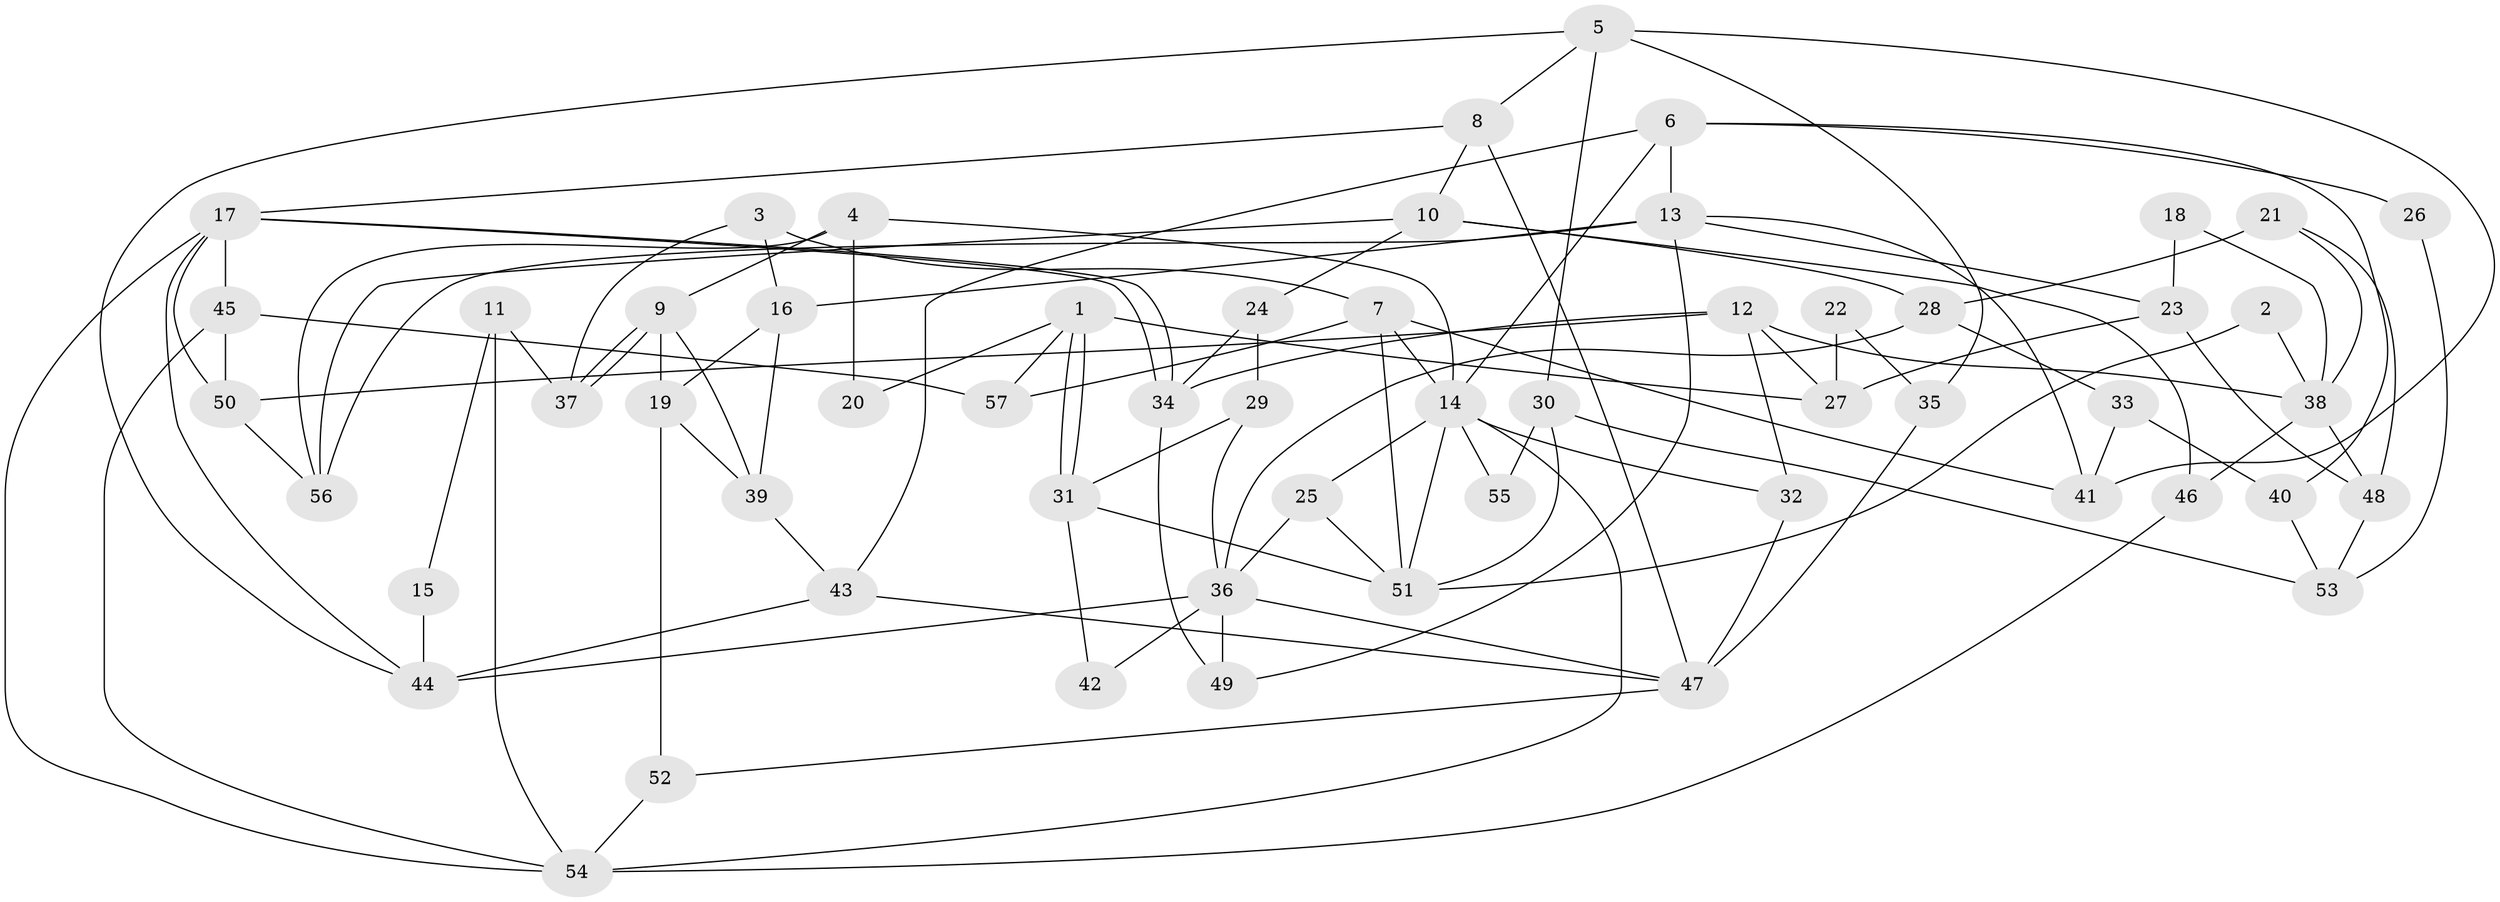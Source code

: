 // Generated by graph-tools (version 1.1) at 2025/26/03/09/25 03:26:11]
// undirected, 57 vertices, 114 edges
graph export_dot {
graph [start="1"]
  node [color=gray90,style=filled];
  1;
  2;
  3;
  4;
  5;
  6;
  7;
  8;
  9;
  10;
  11;
  12;
  13;
  14;
  15;
  16;
  17;
  18;
  19;
  20;
  21;
  22;
  23;
  24;
  25;
  26;
  27;
  28;
  29;
  30;
  31;
  32;
  33;
  34;
  35;
  36;
  37;
  38;
  39;
  40;
  41;
  42;
  43;
  44;
  45;
  46;
  47;
  48;
  49;
  50;
  51;
  52;
  53;
  54;
  55;
  56;
  57;
  1 -- 27;
  1 -- 31;
  1 -- 31;
  1 -- 20;
  1 -- 57;
  2 -- 51;
  2 -- 38;
  3 -- 16;
  3 -- 7;
  3 -- 37;
  4 -- 9;
  4 -- 14;
  4 -- 20;
  4 -- 56;
  5 -- 8;
  5 -- 44;
  5 -- 30;
  5 -- 35;
  5 -- 41;
  6 -- 43;
  6 -- 13;
  6 -- 14;
  6 -- 26;
  6 -- 40;
  7 -- 14;
  7 -- 57;
  7 -- 41;
  7 -- 51;
  8 -- 17;
  8 -- 10;
  8 -- 47;
  9 -- 37;
  9 -- 37;
  9 -- 39;
  9 -- 19;
  10 -- 24;
  10 -- 56;
  10 -- 28;
  10 -- 46;
  11 -- 54;
  11 -- 37;
  11 -- 15;
  12 -- 32;
  12 -- 50;
  12 -- 27;
  12 -- 34;
  12 -- 38;
  13 -- 56;
  13 -- 41;
  13 -- 16;
  13 -- 23;
  13 -- 49;
  14 -- 51;
  14 -- 25;
  14 -- 32;
  14 -- 54;
  14 -- 55;
  15 -- 44;
  16 -- 19;
  16 -- 39;
  17 -- 34;
  17 -- 34;
  17 -- 44;
  17 -- 45;
  17 -- 50;
  17 -- 54;
  18 -- 38;
  18 -- 23;
  19 -- 52;
  19 -- 39;
  21 -- 38;
  21 -- 48;
  21 -- 28;
  22 -- 35;
  22 -- 27;
  23 -- 48;
  23 -- 27;
  24 -- 34;
  24 -- 29;
  25 -- 36;
  25 -- 51;
  26 -- 53;
  28 -- 33;
  28 -- 36;
  29 -- 36;
  29 -- 31;
  30 -- 51;
  30 -- 53;
  30 -- 55;
  31 -- 51;
  31 -- 42;
  32 -- 47;
  33 -- 41;
  33 -- 40;
  34 -- 49;
  35 -- 47;
  36 -- 49;
  36 -- 42;
  36 -- 44;
  36 -- 47;
  38 -- 46;
  38 -- 48;
  39 -- 43;
  40 -- 53;
  43 -- 47;
  43 -- 44;
  45 -- 54;
  45 -- 50;
  45 -- 57;
  46 -- 54;
  47 -- 52;
  48 -- 53;
  50 -- 56;
  52 -- 54;
}
